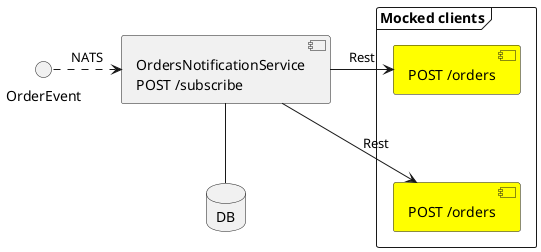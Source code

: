 @startuml

component "OrdersNotificationService\nPOST /subscribe"as ONS
database DB

frame "Mocked clients" {
    component "POST /orders" as client1 #Yellow
    component "POST /orders" as client2 #Yellow
}
client1 -[hidden]- client2

OrderEvent .right.> [ONS] : NATS
[ONS] -down- DB
[ONS] -> client1 : Rest
[ONS] -> client2 : Rest

@enduml